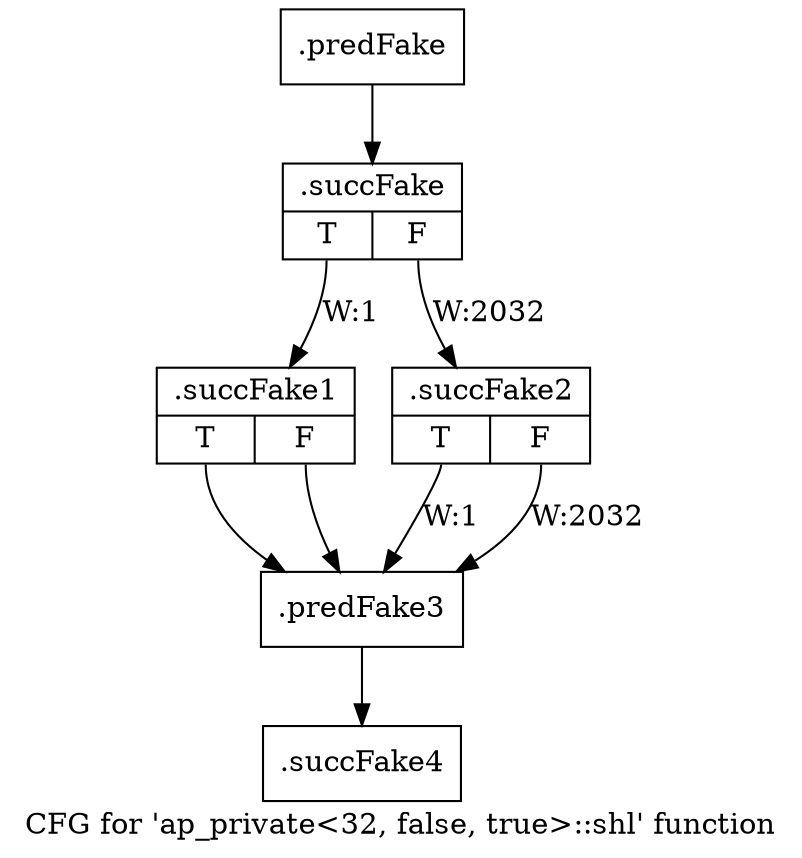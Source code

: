 digraph "CFG for 'ap_private\<32, false, true\>::shl' function" {
	label="CFG for 'ap_private\<32, false, true\>::shl' function";

	Node0x5d885d0 [shape=record,filename="",linenumber="",label="{.predFake}"];
	Node0x5d885d0 -> Node0x6287520[ callList="" memoryops="" filename="/mnt/xilinx/Vitis_HLS/2021.2/include/etc/ap_private.h" execusionnum="2031"];
	Node0x6287520 [shape=record,filename="/mnt/xilinx/Vitis_HLS/2021.2/include/etc/ap_private.h",linenumber="1873",label="{.succFake|{<s0>T|<s1>F}}"];
	Node0x6287520:s0 -> Node0x6287710[label="W:1" callList="" memoryops="" filename="/mnt/xilinx/Vitis_HLS/2021.2/include/etc/ap_private.h" execusionnum="0"];
	Node0x6287520:s1 -> Node0x62877c0[label="W:2032" callList="" memoryops="" filename="/mnt/xilinx/Vitis_HLS/2021.2/include/etc/ap_private.h" execusionnum="2031"];
	Node0x6287710 [shape=record,filename="/mnt/xilinx/Vitis_HLS/2021.2/include/etc/ap_private.h",linenumber="1874",label="{.succFake1|{<s0>T|<s1>F}}"];
	Node0x6287710:s0 -> Node0x5d88800[ callList="" memoryops="" filename="/mnt/xilinx/Vitis_HLS/2021.2/include/etc/ap_private.h" execusionnum="0"];
	Node0x6287710:s1 -> Node0x5d88800[ callList="" memoryops="" filename="/mnt/xilinx/Vitis_HLS/2021.2/include/etc/ap_private.h" execusionnum="0"];
	Node0x62877c0 [shape=record,filename="/mnt/xilinx/Vitis_HLS/2021.2/include/etc/ap_private.h",linenumber="1879",label="{.succFake2|{<s0>T|<s1>F}}"];
	Node0x62877c0:s0 -> Node0x5d88800[label="W:1" callList="" memoryops="" filename="/mnt/xilinx/Vitis_HLS/2021.2/include/etc/ap_private.h" execusionnum="0"];
	Node0x62877c0:s1 -> Node0x5d88800[label="W:2032" callList="" memoryops="" filename="/mnt/xilinx/Vitis_HLS/2021.2/include/etc/ap_private.h" execusionnum="2031"];
	Node0x5d88800 [shape=record,filename="/mnt/xilinx/Vitis_HLS/2021.2/include/etc/ap_private.h",linenumber="1885",label="{.predFake3}"];
	Node0x5d88800 -> Node0x6287920[ callList="" memoryops="" filename="/mnt/xilinx/Vitis_HLS/2021.2/include/etc/ap_private.h" execusionnum="2031"];
	Node0x6287920 [shape=record,filename="/mnt/xilinx/Vitis_HLS/2021.2/include/etc/ap_private.h",linenumber="1885",label="{.succFake4}"];
}
